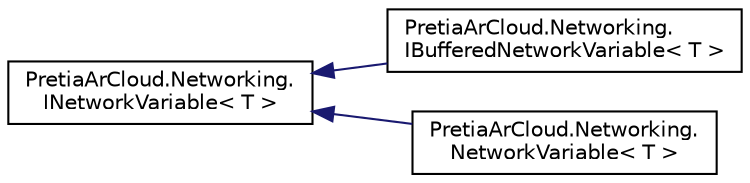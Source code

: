 digraph "Graphical Class Hierarchy"
{
 // LATEX_PDF_SIZE
  edge [fontname="Helvetica",fontsize="10",labelfontname="Helvetica",labelfontsize="10"];
  node [fontname="Helvetica",fontsize="10",shape=record];
  rankdir="LR";
  Node0 [label="PretiaArCloud.Networking.\lINetworkVariable\< T \>",height=0.2,width=0.4,color="black", fillcolor="white", style="filled",URL="$interfacePretiaArCloud_1_1Networking_1_1INetworkVariable.html",tooltip=" "];
  Node0 -> Node1 [dir="back",color="midnightblue",fontsize="10",style="solid",fontname="Helvetica"];
  Node1 [label="PretiaArCloud.Networking.\lIBufferedNetworkVariable\< T \>",height=0.2,width=0.4,color="black", fillcolor="white", style="filled",URL="$interfacePretiaArCloud_1_1Networking_1_1IBufferedNetworkVariable.html",tooltip=" "];
  Node0 -> Node2 [dir="back",color="midnightblue",fontsize="10",style="solid",fontname="Helvetica"];
  Node2 [label="PretiaArCloud.Networking.\lNetworkVariable\< T \>",height=0.2,width=0.4,color="black", fillcolor="white", style="filled",URL="$classPretiaArCloud_1_1Networking_1_1NetworkVariable.html",tooltip=" "];
}
